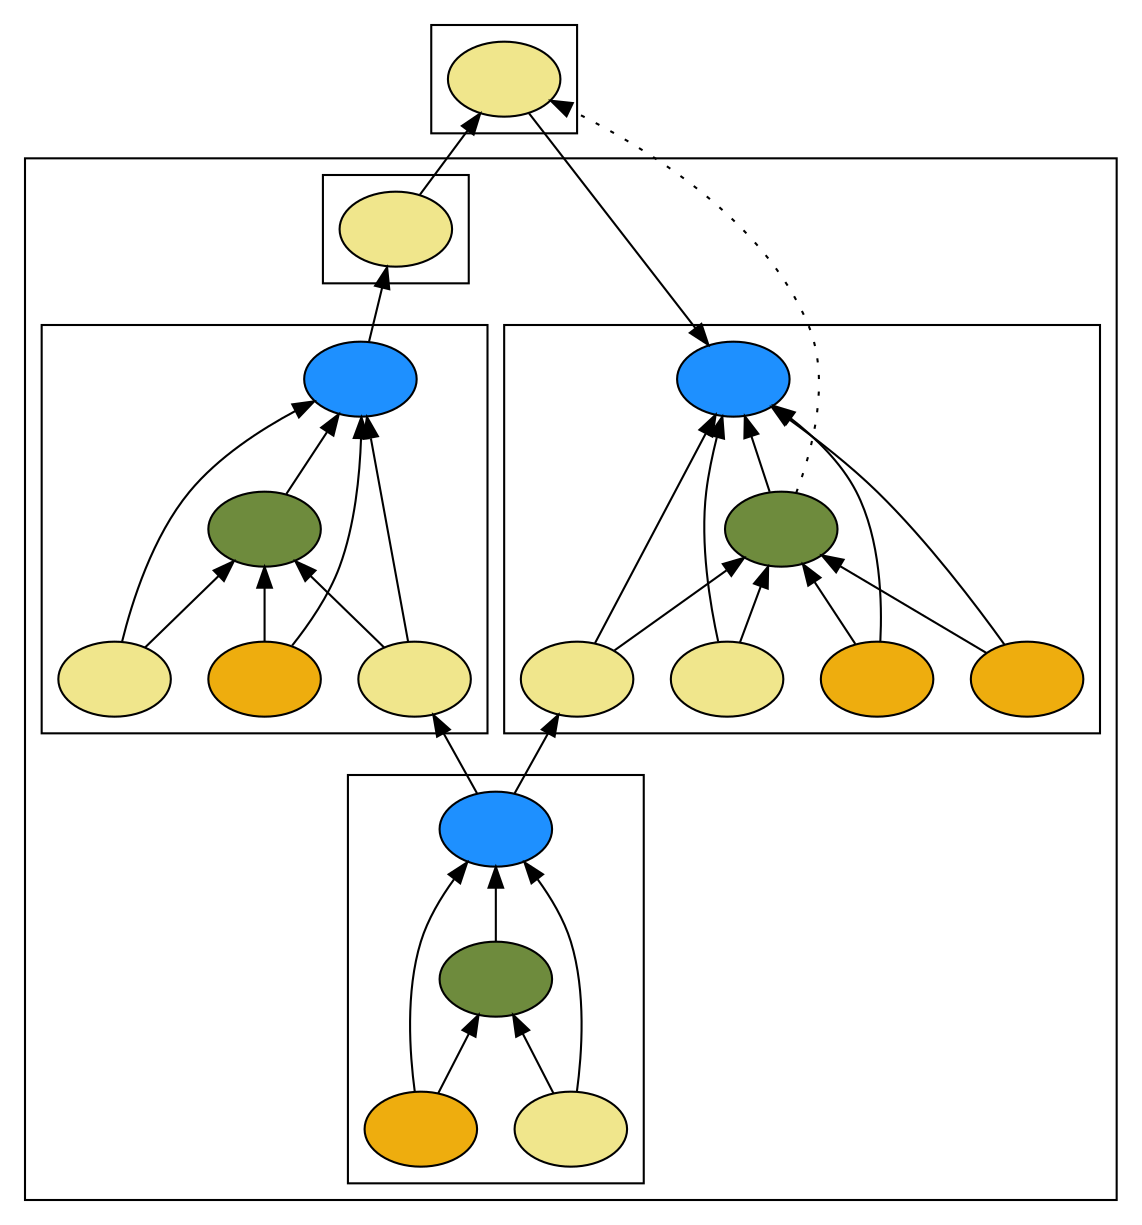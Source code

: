 digraph {
rankdir=BT
fontsize=24
subgraph cluster1 {
subgraph cluster2 {
"36427312"["fillcolor"="dodgerblue" "fontsize"="24" "label"="" "shape"="ellipse" "style"="filled" ]
"36065888"["fillcolor"="darkolivegreen4" "fontsize"="24" "label"="" "shape"="ellipse" "style"="filled" ]
"34434816"["fillcolor"="khaki" "fontsize"="24" "label"="" "shape"="ellipse" "style"="filled" ]
"34317760"["fillcolor"="darkgoldenrod2" "fontsize"="24" "label"="" "shape"="ellipse" "style"="filled" ]
}

subgraph cluster3 {
"35328704"["fillcolor"="dodgerblue" "fontsize"="24" "label"="" "shape"="ellipse" "style"="filled" ]
"35290960"["fillcolor"="darkolivegreen4" "fontsize"="24" "label"="" "shape"="ellipse" "style"="filled" ]
"35744608"["fillcolor"="khaki" "fontsize"="24" "label"="" "shape"="ellipse" "style"="filled" ]
"35779552"["fillcolor"="khaki" "fontsize"="24" "label"="" "shape"="ellipse" "style"="filled" ]
"36004368"["fillcolor"="darkgoldenrod2" "fontsize"="24" "label"="" "shape"="ellipse" "style"="filled" ]
}

subgraph cluster4 {
"34618016"["fillcolor"="khaki" "fontsize"="24" "label"="" "shape"="ellipse" "style"="filled" ]
}

subgraph cluster5 {
"34316512"["fillcolor"="dodgerblue" "fontsize"="24" "label"="" "shape"="ellipse" "style"="filled" ]
"36780592"["fillcolor"="darkolivegreen4" "fontsize"="24" "label"="" "shape"="ellipse" "style"="filled" ]
"34610800"["fillcolor"="khaki" "fontsize"="24" "label"="" "shape"="ellipse" "style"="filled" ]
"34778800"["fillcolor"="khaki" "fontsize"="24" "label"="" "shape"="ellipse" "style"="filled" ]
"34742976"["fillcolor"="darkgoldenrod2" "fontsize"="24" "label"="" "shape"="ellipse" "style"="filled" ]
"34511968"["fillcolor"="darkgoldenrod2" "fontsize"="24" "label"="" "shape"="ellipse" "style"="filled" ]
}

}

subgraph cluster6 {
"34780688"["fillcolor"="khaki" "fontsize"="24" "label"="" "shape"="ellipse" "style"="filled" ]
}

"34610800" -> "34316512"["arrowhead"="normal" "color"="black" "constraint"="true" "style"="solid" ]
"34610800" -> "36780592"["arrowhead"="normal" "color"="black" "constraint"="true" "style"="solid" ]
"34778800" -> "34316512"["arrowhead"="normal" "color"="black" "constraint"="true" "style"="solid" ]
"34778800" -> "36780592"["arrowhead"="normal" "color"="black" "constraint"="true" "style"="solid" ]
"36427312" -> "34778800"["arrowhead"="normal" "color"="black" "constraint"="true" "style"="solid" ]
"34742976" -> "34316512"["arrowhead"="normal" "color"="black" "constraint"="true" "style"="solid" ]
"34742976" -> "36780592"["arrowhead"="normal" "color"="black" "constraint"="true" "style"="solid" ]
"34511968" -> "34316512"["arrowhead"="normal" "color"="black" "constraint"="true" "style"="solid" ]
"34511968" -> "36780592"["arrowhead"="normal" "color"="black" "constraint"="true" "style"="solid" ]
"36780592" -> "34316512"["arrowhead"="normal" "color"="black" "constraint"="true" "style"="solid" ]
"34780688" -> "34316512"["arrowhead"="normal" "color"="black" "constraint"="true" "style"="solid" ]
"36780592" -> "34780688"["arrowhead"="normal" "color"="black" "constraint"="false" "style"="dotted" ]
"35328704" -> "34618016"["arrowhead"="normal" "color"="black" "constraint"="true" "style"="solid" ]
"34618016" -> "34780688"["arrowhead"="normal" "color"="black" "constraint"="true" "style"="solid" ]
"35744608" -> "35328704"["arrowhead"="normal" "color"="black" "constraint"="true" "style"="solid" ]
"35744608" -> "35290960"["arrowhead"="normal" "color"="black" "constraint"="true" "style"="solid" ]
"35779552" -> "35328704"["arrowhead"="normal" "color"="black" "constraint"="true" "style"="solid" ]
"35779552" -> "35290960"["arrowhead"="normal" "color"="black" "constraint"="true" "style"="solid" ]
"36427312" -> "35779552"["arrowhead"="normal" "color"="black" "constraint"="true" "style"="solid" ]
"36004368" -> "35328704"["arrowhead"="normal" "color"="black" "constraint"="true" "style"="solid" ]
"36004368" -> "35290960"["arrowhead"="normal" "color"="black" "constraint"="true" "style"="solid" ]
"35290960" -> "35328704"["arrowhead"="normal" "color"="black" "constraint"="true" "style"="solid" ]
"34434816" -> "36427312"["arrowhead"="normal" "color"="black" "constraint"="true" "style"="solid" ]
"34434816" -> "36065888"["arrowhead"="normal" "color"="black" "constraint"="true" "style"="solid" ]
"34317760" -> "36427312"["arrowhead"="normal" "color"="black" "constraint"="true" "style"="solid" ]
"34317760" -> "36065888"["arrowhead"="normal" "color"="black" "constraint"="true" "style"="solid" ]
"36065888" -> "36427312"["arrowhead"="normal" "color"="black" "constraint"="true" "style"="solid" ]

}